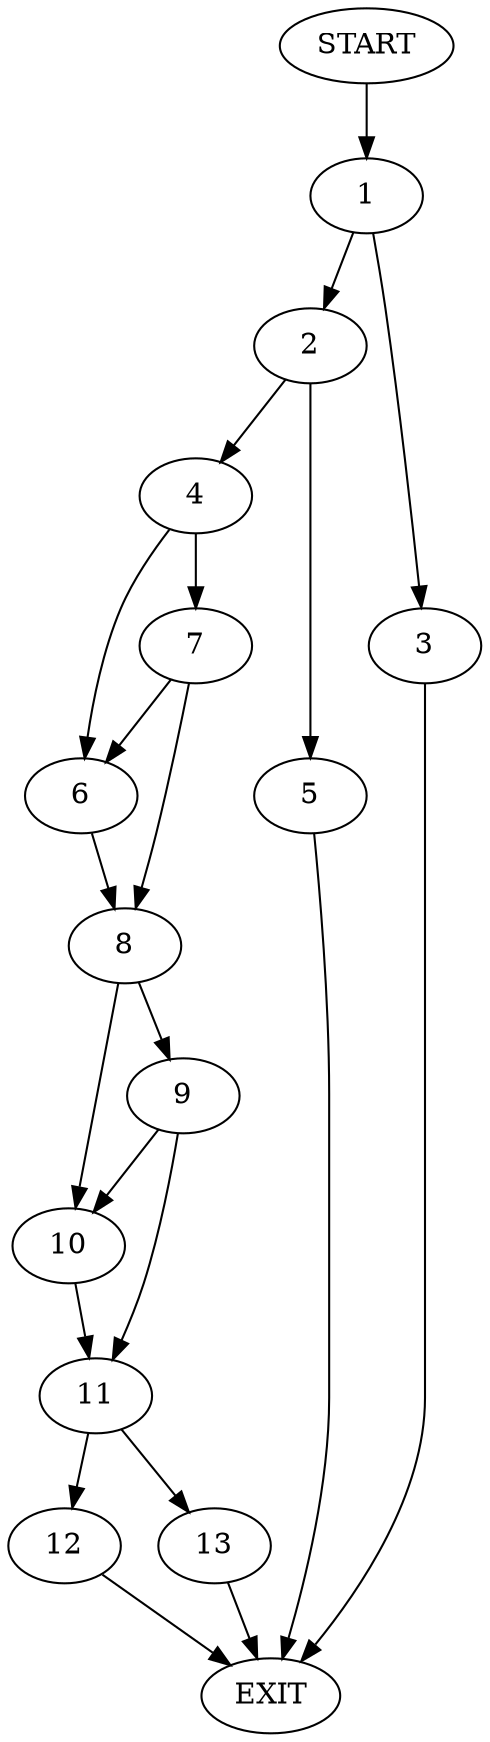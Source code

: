 digraph {
0 [label="START"]
14 [label="EXIT"]
0 -> 1
1 -> 2
1 -> 3
3 -> 14
2 -> 4
2 -> 5
4 -> 6
4 -> 7
5 -> 14
7 -> 8
7 -> 6
6 -> 8
8 -> 9
8 -> 10
9 -> 11
9 -> 10
10 -> 11
11 -> 12
11 -> 13
13 -> 14
12 -> 14
}
